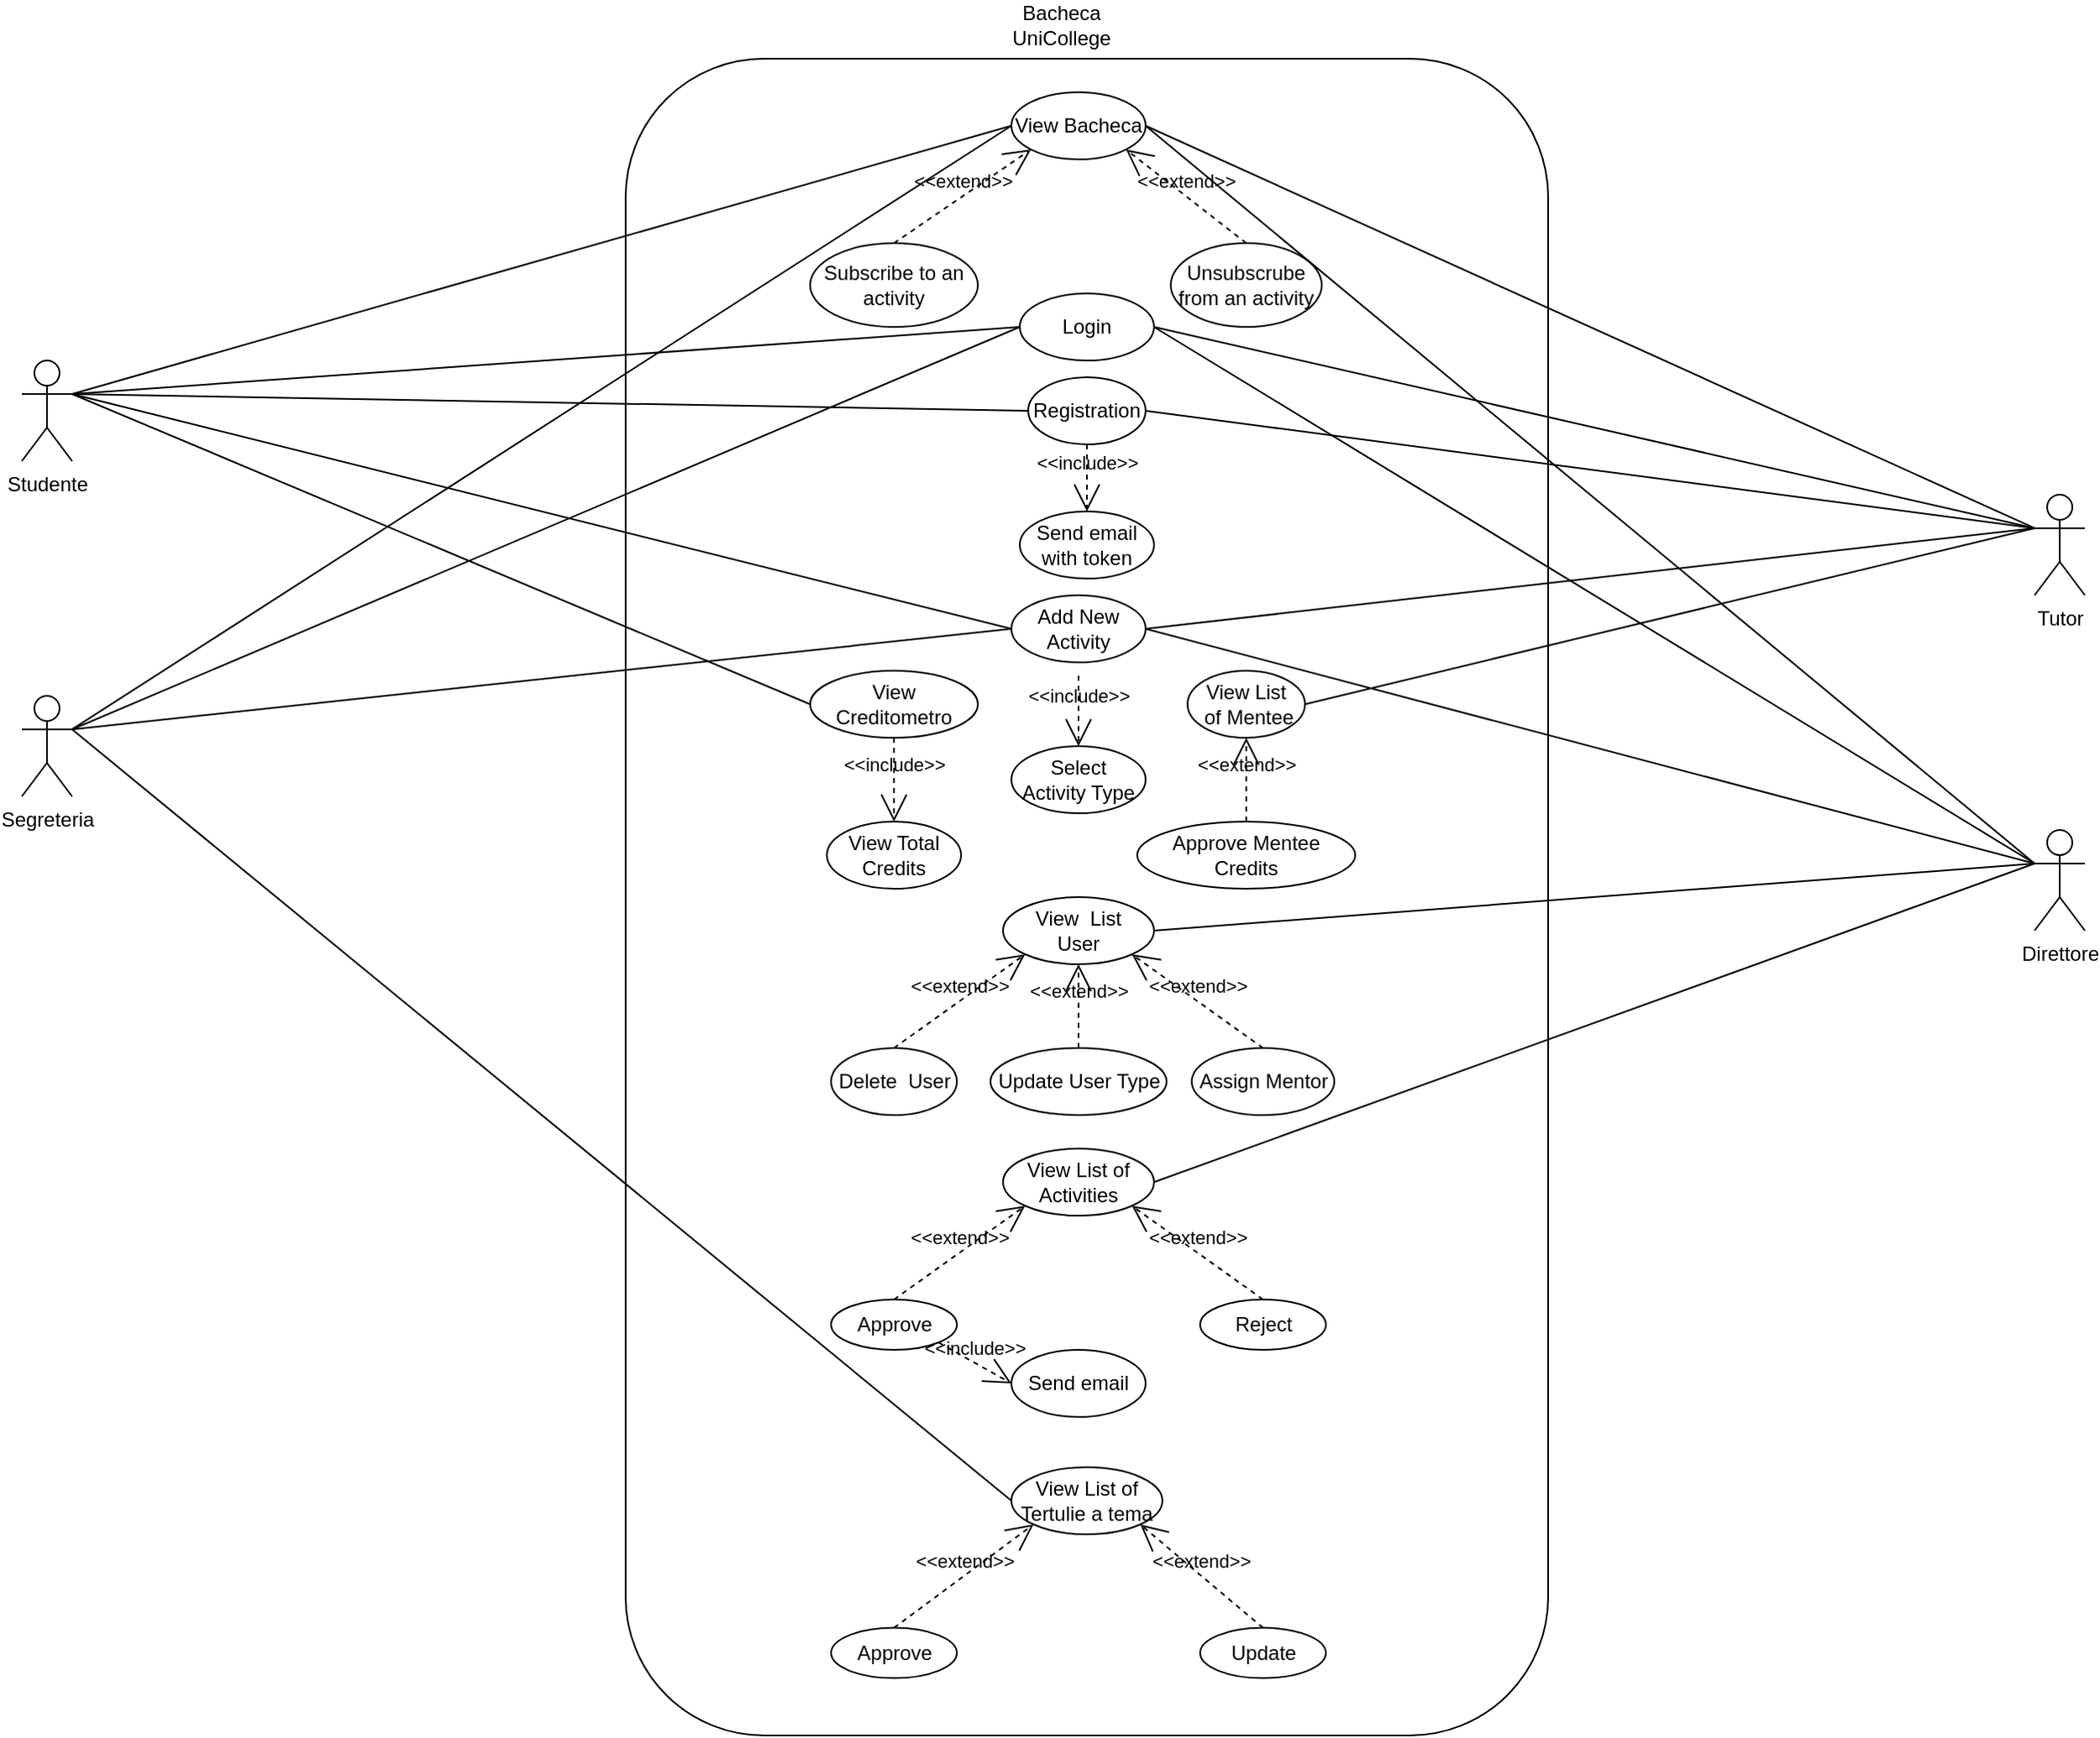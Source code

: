 <mxfile version="15.3.5" type="device"><diagram id="BMMEugfBzBJH4eRr0vWk" name="Page-1"><mxGraphModel dx="1858" dy="491" grid="1" gridSize="10" guides="1" tooltips="1" connect="1" arrows="1" fold="1" page="1" pageScale="1" pageWidth="850" pageHeight="1100" math="0" shadow="0"><root><mxCell id="0"/><mxCell id="1" parent="0"/><mxCell id="pIANxsHB5krINgMRiZ-C-1" value="Studente" style="shape=umlActor;verticalLabelPosition=bottom;verticalAlign=top;html=1;outlineConnect=0;hachureGap=4;pointerEvents=0;" parent="1" vertex="1"><mxGeometry x="-240" y="300" width="30" height="60" as="geometry"/></mxCell><mxCell id="pIANxsHB5krINgMRiZ-C-4" value="" style="rounded=1;whiteSpace=wrap;html=1;hachureGap=4;pointerEvents=0;" parent="1" vertex="1"><mxGeometry x="120" y="120" width="550" height="1000" as="geometry"/></mxCell><mxCell id="pIANxsHB5krINgMRiZ-C-5" value="Bacheca UniCollege" style="text;html=1;strokeColor=none;fillColor=none;align=center;verticalAlign=middle;whiteSpace=wrap;rounded=0;hachureGap=4;pointerEvents=0;" parent="1" vertex="1"><mxGeometry x="335" y="90" width="90" height="20" as="geometry"/></mxCell><mxCell id="pIANxsHB5krINgMRiZ-C-6" value="View Bacheca" style="ellipse;whiteSpace=wrap;html=1;hachureGap=4;pointerEvents=0;" parent="1" vertex="1"><mxGeometry x="350" y="140" width="80" height="40" as="geometry"/></mxCell><mxCell id="pIANxsHB5krINgMRiZ-C-7" value="Registration" style="ellipse;whiteSpace=wrap;html=1;hachureGap=4;pointerEvents=0;" parent="1" vertex="1"><mxGeometry x="360" y="310" width="70" height="40" as="geometry"/></mxCell><mxCell id="pIANxsHB5krINgMRiZ-C-8" value="Login" style="ellipse;whiteSpace=wrap;html=1;hachureGap=4;pointerEvents=0;" parent="1" vertex="1"><mxGeometry x="355" y="260" width="80" height="40" as="geometry"/></mxCell><mxCell id="pIANxsHB5krINgMRiZ-C-9" value="Add New Activity" style="ellipse;whiteSpace=wrap;html=1;hachureGap=4;pointerEvents=0;" parent="1" vertex="1"><mxGeometry x="350" y="440" width="80" height="40" as="geometry"/></mxCell><mxCell id="pIANxsHB5krINgMRiZ-C-10" value="View Creditometro" style="ellipse;whiteSpace=wrap;html=1;hachureGap=4;pointerEvents=0;" parent="1" vertex="1"><mxGeometry x="230" y="485" width="100" height="40" as="geometry"/></mxCell><mxCell id="pIANxsHB5krINgMRiZ-C-11" value="Tutor" style="shape=umlActor;verticalLabelPosition=bottom;verticalAlign=top;html=1;outlineConnect=0;hachureGap=4;pointerEvents=0;" parent="1" vertex="1"><mxGeometry x="960" y="380" width="30" height="60" as="geometry"/></mxCell><mxCell id="pIANxsHB5krINgMRiZ-C-14" value="" style="endArrow=none;html=1;startSize=14;endSize=14;sourcePerimeterSpacing=8;targetPerimeterSpacing=8;exitX=1;exitY=0.333;exitDx=0;exitDy=0;exitPerimeter=0;entryX=0;entryY=0.5;entryDx=0;entryDy=0;" parent="1" source="pIANxsHB5krINgMRiZ-C-1" target="pIANxsHB5krINgMRiZ-C-6" edge="1"><mxGeometry width="50" height="50" relative="1" as="geometry"><mxPoint x="400" y="270" as="sourcePoint"/><mxPoint x="450" y="220" as="targetPoint"/></mxGeometry></mxCell><mxCell id="pIANxsHB5krINgMRiZ-C-15" value="" style="endArrow=none;html=1;startSize=14;endSize=14;sourcePerimeterSpacing=8;targetPerimeterSpacing=8;entryX=0;entryY=0.333;entryDx=0;entryDy=0;entryPerimeter=0;exitX=1;exitY=0.5;exitDx=0;exitDy=0;" parent="1" source="pIANxsHB5krINgMRiZ-C-6" target="pIANxsHB5krINgMRiZ-C-11" edge="1"><mxGeometry width="50" height="50" relative="1" as="geometry"><mxPoint x="400" y="270" as="sourcePoint"/><mxPoint x="450" y="220" as="targetPoint"/></mxGeometry></mxCell><mxCell id="pIANxsHB5krINgMRiZ-C-16" value="" style="endArrow=none;html=1;startSize=14;endSize=14;sourcePerimeterSpacing=8;targetPerimeterSpacing=8;entryX=0;entryY=0.5;entryDx=0;entryDy=0;exitX=1;exitY=0.333;exitDx=0;exitDy=0;exitPerimeter=0;" parent="1" source="pIANxsHB5krINgMRiZ-C-1" target="pIANxsHB5krINgMRiZ-C-9" edge="1"><mxGeometry width="50" height="50" relative="1" as="geometry"><mxPoint x="160" y="180" as="sourcePoint"/><mxPoint x="350" y="160" as="targetPoint"/></mxGeometry></mxCell><mxCell id="pIANxsHB5krINgMRiZ-C-17" value="" style="endArrow=none;html=1;startSize=14;endSize=14;sourcePerimeterSpacing=8;targetPerimeterSpacing=8;entryX=0;entryY=0.5;entryDx=0;entryDy=0;exitX=1;exitY=0.333;exitDx=0;exitDy=0;exitPerimeter=0;" parent="1" source="pIANxsHB5krINgMRiZ-C-1" target="pIANxsHB5krINgMRiZ-C-10" edge="1"><mxGeometry width="50" height="50" relative="1" as="geometry"><mxPoint x="160" y="180" as="sourcePoint"/><mxPoint x="360" y="170" as="targetPoint"/></mxGeometry></mxCell><mxCell id="pIANxsHB5krINgMRiZ-C-18" value="" style="endArrow=none;html=1;startSize=14;endSize=14;sourcePerimeterSpacing=8;targetPerimeterSpacing=8;entryX=0;entryY=0.5;entryDx=0;entryDy=0;exitX=1;exitY=0.333;exitDx=0;exitDy=0;exitPerimeter=0;" parent="1" source="pIANxsHB5krINgMRiZ-C-1" target="pIANxsHB5krINgMRiZ-C-8" edge="1"><mxGeometry width="50" height="50" relative="1" as="geometry"><mxPoint x="160" y="180" as="sourcePoint"/><mxPoint x="265" y="210" as="targetPoint"/></mxGeometry></mxCell><mxCell id="pIANxsHB5krINgMRiZ-C-19" value="" style="endArrow=none;html=1;startSize=14;endSize=14;sourcePerimeterSpacing=8;targetPerimeterSpacing=8;entryX=0;entryY=0.333;entryDx=0;entryDy=0;entryPerimeter=0;exitX=1;exitY=0.5;exitDx=0;exitDy=0;" parent="1" source="pIANxsHB5krINgMRiZ-C-8" target="pIANxsHB5krINgMRiZ-C-11" edge="1"><mxGeometry width="50" height="50" relative="1" as="geometry"><mxPoint x="180" y="200" as="sourcePoint"/><mxPoint x="275" y="220" as="targetPoint"/></mxGeometry></mxCell><mxCell id="pIANxsHB5krINgMRiZ-C-20" value="" style="endArrow=none;html=1;startSize=14;endSize=14;sourcePerimeterSpacing=8;targetPerimeterSpacing=8;entryX=0;entryY=0.333;entryDx=0;entryDy=0;entryPerimeter=0;exitX=1;exitY=0.5;exitDx=0;exitDy=0;" parent="1" source="pIANxsHB5krINgMRiZ-C-7" target="pIANxsHB5krINgMRiZ-C-11" edge="1"><mxGeometry width="50" height="50" relative="1" as="geometry"><mxPoint x="190" y="210" as="sourcePoint"/><mxPoint x="285" y="230" as="targetPoint"/></mxGeometry></mxCell><mxCell id="pIANxsHB5krINgMRiZ-C-21" value="" style="endArrow=none;html=1;startSize=14;endSize=14;sourcePerimeterSpacing=8;targetPerimeterSpacing=8;entryX=0;entryY=0.5;entryDx=0;entryDy=0;exitX=1;exitY=0.333;exitDx=0;exitDy=0;exitPerimeter=0;" parent="1" source="pIANxsHB5krINgMRiZ-C-1" target="pIANxsHB5krINgMRiZ-C-7" edge="1"><mxGeometry width="50" height="50" relative="1" as="geometry"><mxPoint x="160" y="180" as="sourcePoint"/><mxPoint x="295" y="240" as="targetPoint"/></mxGeometry></mxCell><mxCell id="pIANxsHB5krINgMRiZ-C-22" value="" style="endArrow=none;html=1;startSize=14;endSize=14;sourcePerimeterSpacing=8;targetPerimeterSpacing=8;entryX=0;entryY=0.333;entryDx=0;entryDy=0;entryPerimeter=0;exitX=1;exitY=0.5;exitDx=0;exitDy=0;" parent="1" source="pIANxsHB5krINgMRiZ-C-9" target="pIANxsHB5krINgMRiZ-C-11" edge="1"><mxGeometry width="50" height="50" relative="1" as="geometry"><mxPoint x="210" y="230" as="sourcePoint"/><mxPoint x="305" y="250" as="targetPoint"/></mxGeometry></mxCell><mxCell id="pIANxsHB5krINgMRiZ-C-23" value="View List &lt;br&gt;&amp;nbsp;of Mentee" style="ellipse;whiteSpace=wrap;html=1;hachureGap=4;pointerEvents=0;" parent="1" vertex="1"><mxGeometry x="455" y="485" width="70" height="40" as="geometry"/></mxCell><mxCell id="pIANxsHB5krINgMRiZ-C-25" value="" style="endArrow=none;html=1;startSize=14;endSize=14;sourcePerimeterSpacing=8;targetPerimeterSpacing=8;entryX=0;entryY=0.333;entryDx=0;entryDy=0;entryPerimeter=0;exitX=1;exitY=0.5;exitDx=0;exitDy=0;" parent="1" source="pIANxsHB5krINgMRiZ-C-23" target="pIANxsHB5krINgMRiZ-C-11" edge="1"><mxGeometry width="50" height="50" relative="1" as="geometry"><mxPoint x="220" y="240" as="sourcePoint"/><mxPoint x="315" y="260" as="targetPoint"/></mxGeometry></mxCell><mxCell id="pIANxsHB5krINgMRiZ-C-27" value="View Total&lt;br&gt;Credits" style="ellipse;whiteSpace=wrap;html=1;hachureGap=4;pointerEvents=0;" parent="1" vertex="1"><mxGeometry x="240" y="575" width="80" height="40" as="geometry"/></mxCell><mxCell id="pIANxsHB5krINgMRiZ-C-28" value="Approve Mentee&lt;br&gt;Credits" style="ellipse;whiteSpace=wrap;html=1;hachureGap=4;pointerEvents=0;" parent="1" vertex="1"><mxGeometry x="425" y="575" width="130" height="40" as="geometry"/></mxCell><mxCell id="pIANxsHB5krINgMRiZ-C-29" value="&amp;lt;&amp;lt;extend&amp;gt;&amp;gt;" style="html=1;verticalAlign=bottom;labelBackgroundColor=none;endArrow=open;endFill=0;dashed=1;startSize=14;endSize=14;sourcePerimeterSpacing=8;targetPerimeterSpacing=8;exitX=0.5;exitY=0;exitDx=0;exitDy=0;entryX=0.5;entryY=1;entryDx=0;entryDy=0;" parent="1" source="pIANxsHB5krINgMRiZ-C-28" target="pIANxsHB5krINgMRiZ-C-23" edge="1"><mxGeometry width="160" relative="1" as="geometry"><mxPoint x="340" y="370" as="sourcePoint"/><mxPoint x="690" y="450" as="targetPoint"/></mxGeometry></mxCell><mxCell id="pIANxsHB5krINgMRiZ-C-30" value="&amp;lt;&amp;lt;include&amp;gt;&amp;gt;" style="html=1;verticalAlign=bottom;labelBackgroundColor=none;endArrow=open;endFill=0;dashed=1;startSize=14;endSize=14;sourcePerimeterSpacing=8;targetPerimeterSpacing=8;exitX=0.5;exitY=1;exitDx=0;exitDy=0;entryX=0.5;entryY=0;entryDx=0;entryDy=0;" parent="1" source="pIANxsHB5krINgMRiZ-C-10" target="pIANxsHB5krINgMRiZ-C-27" edge="1"><mxGeometry width="160" relative="1" as="geometry"><mxPoint x="340" y="320" as="sourcePoint"/><mxPoint x="280" y="400" as="targetPoint"/></mxGeometry></mxCell><mxCell id="pIANxsHB5krINgMRiZ-C-33" value="Subscribe to an activity" style="ellipse;whiteSpace=wrap;html=1;hachureGap=4;pointerEvents=0;" parent="1" vertex="1"><mxGeometry x="230" y="230" width="100" height="50" as="geometry"/></mxCell><mxCell id="pIANxsHB5krINgMRiZ-C-34" value="Unsubscrube from an activity" style="ellipse;whiteSpace=wrap;html=1;hachureGap=4;pointerEvents=0;" parent="1" vertex="1"><mxGeometry x="445" y="230" width="90" height="50" as="geometry"/></mxCell><mxCell id="pIANxsHB5krINgMRiZ-C-36" value="&amp;lt;&amp;lt;extend&amp;gt;&amp;gt;" style="html=1;verticalAlign=bottom;labelBackgroundColor=none;endArrow=open;endFill=0;dashed=1;startSize=14;endSize=14;sourcePerimeterSpacing=8;targetPerimeterSpacing=8;entryX=0;entryY=1;entryDx=0;entryDy=0;exitX=0.5;exitY=0;exitDx=0;exitDy=0;" parent="1" source="pIANxsHB5krINgMRiZ-C-33" target="pIANxsHB5krINgMRiZ-C-6" edge="1"><mxGeometry width="160" relative="1" as="geometry"><mxPoint x="340" y="430" as="sourcePoint"/><mxPoint x="500" y="430" as="targetPoint"/></mxGeometry></mxCell><mxCell id="pIANxsHB5krINgMRiZ-C-37" value="&amp;lt;&amp;lt;extend&amp;gt;&amp;gt;" style="html=1;verticalAlign=bottom;labelBackgroundColor=none;endArrow=open;endFill=0;dashed=1;startSize=14;endSize=14;sourcePerimeterSpacing=8;targetPerimeterSpacing=8;entryX=1;entryY=1;entryDx=0;entryDy=0;exitX=0.5;exitY=0;exitDx=0;exitDy=0;" parent="1" source="pIANxsHB5krINgMRiZ-C-34" target="pIANxsHB5krINgMRiZ-C-6" edge="1"><mxGeometry width="160" relative="1" as="geometry"><mxPoint x="310" y="290" as="sourcePoint"/><mxPoint x="356.716" y="244.142" as="targetPoint"/></mxGeometry></mxCell><mxCell id="pIANxsHB5krINgMRiZ-C-38" value="&amp;lt;&amp;lt;include&amp;gt;&amp;gt;" style="html=1;verticalAlign=bottom;labelBackgroundColor=none;endArrow=open;endFill=0;dashed=1;startSize=14;endSize=14;sourcePerimeterSpacing=8;targetPerimeterSpacing=8;entryX=0.5;entryY=0;entryDx=0;entryDy=0;" parent="1" source="pIANxsHB5krINgMRiZ-C-9" target="pIANxsHB5krINgMRiZ-C-39" edge="1"><mxGeometry width="160" relative="1" as="geometry"><mxPoint x="340" y="480" as="sourcePoint"/><mxPoint x="500" y="480" as="targetPoint"/></mxGeometry></mxCell><mxCell id="pIANxsHB5krINgMRiZ-C-39" value="Select&lt;br&gt;Activity Type" style="ellipse;whiteSpace=wrap;html=1;hachureGap=4;pointerEvents=0;" parent="1" vertex="1"><mxGeometry x="350" y="530" width="80" height="40" as="geometry"/></mxCell><mxCell id="pIANxsHB5krINgMRiZ-C-42" value="Direttore" style="shape=umlActor;verticalLabelPosition=bottom;verticalAlign=top;html=1;outlineConnect=0;hachureGap=4;pointerEvents=0;" parent="1" vertex="1"><mxGeometry x="960" y="580" width="30" height="60" as="geometry"/></mxCell><mxCell id="pIANxsHB5krINgMRiZ-C-45" value="" style="endArrow=none;html=1;startSize=14;endSize=14;sourcePerimeterSpacing=8;targetPerimeterSpacing=8;entryX=0;entryY=0.333;entryDx=0;entryDy=0;entryPerimeter=0;exitX=1;exitY=0.5;exitDx=0;exitDy=0;" parent="1" source="pIANxsHB5krINgMRiZ-C-6" target="pIANxsHB5krINgMRiZ-C-42" edge="1"><mxGeometry width="50" height="50" relative="1" as="geometry"><mxPoint x="425" y="230" as="sourcePoint"/><mxPoint x="820" y="370" as="targetPoint"/></mxGeometry></mxCell><mxCell id="pIANxsHB5krINgMRiZ-C-46" value="" style="endArrow=none;html=1;startSize=14;endSize=14;sourcePerimeterSpacing=8;targetPerimeterSpacing=8;entryX=0;entryY=0.333;entryDx=0;entryDy=0;entryPerimeter=0;exitX=1;exitY=0.5;exitDx=0;exitDy=0;" parent="1" source="pIANxsHB5krINgMRiZ-C-8" target="pIANxsHB5krINgMRiZ-C-42" edge="1"><mxGeometry width="50" height="50" relative="1" as="geometry"><mxPoint x="435" y="240" as="sourcePoint"/><mxPoint x="830" y="380" as="targetPoint"/></mxGeometry></mxCell><mxCell id="pIANxsHB5krINgMRiZ-C-48" value="" style="endArrow=none;html=1;startSize=14;endSize=14;sourcePerimeterSpacing=8;targetPerimeterSpacing=8;exitX=1;exitY=0.5;exitDx=0;exitDy=0;entryX=0;entryY=0.333;entryDx=0;entryDy=0;entryPerimeter=0;" parent="1" source="pIANxsHB5krINgMRiZ-C-9" target="pIANxsHB5krINgMRiZ-C-42" edge="1"><mxGeometry width="50" height="50" relative="1" as="geometry"><mxPoint x="455" y="260" as="sourcePoint"/><mxPoint x="810" y="450" as="targetPoint"/></mxGeometry></mxCell><mxCell id="pIANxsHB5krINgMRiZ-C-49" value="View&amp;nbsp; List &lt;br&gt;User" style="ellipse;whiteSpace=wrap;html=1;hachureGap=4;pointerEvents=0;" parent="1" vertex="1"><mxGeometry x="345" y="620" width="90" height="40" as="geometry"/></mxCell><mxCell id="pIANxsHB5krINgMRiZ-C-50" value="Delete&amp;nbsp; User" style="ellipse;whiteSpace=wrap;html=1;hachureGap=4;pointerEvents=0;" parent="1" vertex="1"><mxGeometry x="242.5" y="710" width="75" height="40" as="geometry"/></mxCell><mxCell id="pIANxsHB5krINgMRiZ-C-51" value="&amp;lt;&amp;lt;extend&amp;gt;&amp;gt;" style="html=1;verticalAlign=bottom;labelBackgroundColor=none;endArrow=open;endFill=0;dashed=1;startSize=14;endSize=14;sourcePerimeterSpacing=8;targetPerimeterSpacing=8;exitX=0.5;exitY=0;exitDx=0;exitDy=0;entryX=0;entryY=1;entryDx=0;entryDy=0;" parent="1" source="pIANxsHB5krINgMRiZ-C-50" target="pIANxsHB5krINgMRiZ-C-49" edge="1"><mxGeometry width="160" relative="1" as="geometry"><mxPoint x="165" y="505" as="sourcePoint"/><mxPoint x="315" y="660" as="targetPoint"/></mxGeometry></mxCell><mxCell id="pIANxsHB5krINgMRiZ-C-52" value="Assign Mentor" style="ellipse;whiteSpace=wrap;html=1;hachureGap=4;pointerEvents=0;" parent="1" vertex="1"><mxGeometry x="457.5" y="710" width="85" height="40" as="geometry"/></mxCell><mxCell id="pIANxsHB5krINgMRiZ-C-53" value="&amp;lt;&amp;lt;extend&amp;gt;&amp;gt;" style="html=1;verticalAlign=bottom;labelBackgroundColor=none;endArrow=open;endFill=0;dashed=1;startSize=14;endSize=14;sourcePerimeterSpacing=8;targetPerimeterSpacing=8;exitX=0.5;exitY=0;exitDx=0;exitDy=0;entryX=1;entryY=1;entryDx=0;entryDy=0;" parent="1" source="pIANxsHB5krINgMRiZ-C-52" target="pIANxsHB5krINgMRiZ-C-49" edge="1"><mxGeometry width="160" relative="1" as="geometry"><mxPoint x="330" y="505" as="sourcePoint"/><mxPoint x="480" y="660" as="targetPoint"/></mxGeometry></mxCell><mxCell id="pIANxsHB5krINgMRiZ-C-54" value="" style="endArrow=none;html=1;startSize=14;endSize=14;sourcePerimeterSpacing=8;targetPerimeterSpacing=8;exitX=1;exitY=0.5;exitDx=0;exitDy=0;entryX=0;entryY=0.333;entryDx=0;entryDy=0;entryPerimeter=0;" parent="1" source="pIANxsHB5krINgMRiZ-C-49" target="pIANxsHB5krINgMRiZ-C-42" edge="1"><mxGeometry width="50" height="50" relative="1" as="geometry"><mxPoint x="440" y="470" as="sourcePoint"/><mxPoint x="820" y="480" as="targetPoint"/></mxGeometry></mxCell><mxCell id="pIANxsHB5krINgMRiZ-C-55" value="View List of Activities" style="ellipse;whiteSpace=wrap;html=1;hachureGap=4;pointerEvents=0;" parent="1" vertex="1"><mxGeometry x="345" y="770" width="90" height="40" as="geometry"/></mxCell><mxCell id="pIANxsHB5krINgMRiZ-C-56" value="Approve" style="ellipse;whiteSpace=wrap;html=1;hachureGap=4;pointerEvents=0;" parent="1" vertex="1"><mxGeometry x="242.5" y="860" width="75" height="30" as="geometry"/></mxCell><mxCell id="pIANxsHB5krINgMRiZ-C-57" value="&amp;lt;&amp;lt;extend&amp;gt;&amp;gt;" style="html=1;verticalAlign=bottom;labelBackgroundColor=none;endArrow=open;endFill=0;dashed=1;startSize=14;endSize=14;sourcePerimeterSpacing=8;targetPerimeterSpacing=8;exitX=0.5;exitY=0;exitDx=0;exitDy=0;entryX=0;entryY=1;entryDx=0;entryDy=0;" parent="1" source="pIANxsHB5krINgMRiZ-C-56" target="pIANxsHB5krINgMRiZ-C-55" edge="1"><mxGeometry width="160" relative="1" as="geometry"><mxPoint x="170" y="650.86" as="sourcePoint"/><mxPoint x="363.18" y="800.002" as="targetPoint"/></mxGeometry></mxCell><mxCell id="pIANxsHB5krINgMRiZ-C-58" value="Reject" style="ellipse;whiteSpace=wrap;html=1;hachureGap=4;pointerEvents=0;" parent="1" vertex="1"><mxGeometry x="462.5" y="860" width="75" height="30" as="geometry"/></mxCell><mxCell id="pIANxsHB5krINgMRiZ-C-59" value="&amp;lt;&amp;lt;extend&amp;gt;&amp;gt;" style="html=1;verticalAlign=bottom;labelBackgroundColor=none;endArrow=open;endFill=0;dashed=1;startSize=14;endSize=14;sourcePerimeterSpacing=8;targetPerimeterSpacing=8;exitX=0.5;exitY=0;exitDx=0;exitDy=0;entryX=1;entryY=1;entryDx=0;entryDy=0;" parent="1" source="pIANxsHB5krINgMRiZ-C-58" target="pIANxsHB5krINgMRiZ-C-55" edge="1"><mxGeometry width="160" relative="1" as="geometry"><mxPoint x="335" y="650.86" as="sourcePoint"/><mxPoint x="426.82" y="800.002" as="targetPoint"/></mxGeometry></mxCell><mxCell id="pIANxsHB5krINgMRiZ-C-60" value="" style="endArrow=none;html=1;startSize=14;endSize=14;sourcePerimeterSpacing=8;targetPerimeterSpacing=8;exitX=1;exitY=0.5;exitDx=0;exitDy=0;entryX=0;entryY=0.333;entryDx=0;entryDy=0;entryPerimeter=0;" parent="1" source="pIANxsHB5krINgMRiZ-C-55" target="pIANxsHB5krINgMRiZ-C-42" edge="1"><mxGeometry width="50" height="50" relative="1" as="geometry"><mxPoint x="445" y="650" as="sourcePoint"/><mxPoint x="960" y="570" as="targetPoint"/></mxGeometry></mxCell><mxCell id="pIANxsHB5krINgMRiZ-C-63" value="Segreteria" style="shape=umlActor;verticalLabelPosition=bottom;verticalAlign=top;html=1;outlineConnect=0;hachureGap=4;pointerEvents=0;" parent="1" vertex="1"><mxGeometry x="-240" y="500" width="30" height="60" as="geometry"/></mxCell><mxCell id="pIANxsHB5krINgMRiZ-C-64" value="" style="endArrow=none;html=1;startSize=14;endSize=14;sourcePerimeterSpacing=8;targetPerimeterSpacing=8;exitX=1;exitY=0.333;exitDx=0;exitDy=0;exitPerimeter=0;entryX=0;entryY=0.5;entryDx=0;entryDy=0;" parent="1" source="pIANxsHB5krINgMRiZ-C-63" target="pIANxsHB5krINgMRiZ-C-6" edge="1"><mxGeometry width="50" height="50" relative="1" as="geometry"><mxPoint x="400" y="380" as="sourcePoint"/><mxPoint x="355" y="330" as="targetPoint"/></mxGeometry></mxCell><mxCell id="pIANxsHB5krINgMRiZ-C-65" value="" style="endArrow=none;html=1;startSize=14;endSize=14;sourcePerimeterSpacing=8;targetPerimeterSpacing=8;entryX=0;entryY=0.5;entryDx=0;entryDy=0;exitX=1;exitY=0.333;exitDx=0;exitDy=0;exitPerimeter=0;" parent="1" source="pIANxsHB5krINgMRiZ-C-63" target="pIANxsHB5krINgMRiZ-C-69" edge="1"><mxGeometry width="50" height="50" relative="1" as="geometry"><mxPoint x="160" y="290" as="sourcePoint"/><mxPoint x="350" y="570" as="targetPoint"/></mxGeometry></mxCell><mxCell id="pIANxsHB5krINgMRiZ-C-67" value="" style="endArrow=none;html=1;startSize=14;endSize=14;sourcePerimeterSpacing=8;targetPerimeterSpacing=8;entryX=0;entryY=0.5;entryDx=0;entryDy=0;exitX=1;exitY=0.333;exitDx=0;exitDy=0;exitPerimeter=0;" parent="1" source="pIANxsHB5krINgMRiZ-C-63" target="pIANxsHB5krINgMRiZ-C-8" edge="1"><mxGeometry width="50" height="50" relative="1" as="geometry"><mxPoint x="160" y="290" as="sourcePoint"/><mxPoint x="350" y="460" as="targetPoint"/></mxGeometry></mxCell><mxCell id="pIANxsHB5krINgMRiZ-C-68" value="" style="endArrow=none;html=1;startSize=14;endSize=14;sourcePerimeterSpacing=8;targetPerimeterSpacing=8;entryX=0;entryY=0.5;entryDx=0;entryDy=0;exitX=1;exitY=0.333;exitDx=0;exitDy=0;exitPerimeter=0;" parent="1" source="pIANxsHB5krINgMRiZ-C-63" target="pIANxsHB5krINgMRiZ-C-9" edge="1"><mxGeometry width="50" height="50" relative="1" as="geometry"><mxPoint x="160" y="290" as="sourcePoint"/><mxPoint x="355" y="520" as="targetPoint"/></mxGeometry></mxCell><mxCell id="pIANxsHB5krINgMRiZ-C-69" value="View List of Tertulie a tema" style="ellipse;whiteSpace=wrap;html=1;hachureGap=4;pointerEvents=0;" parent="1" vertex="1"><mxGeometry x="350" y="960" width="90" height="40" as="geometry"/></mxCell><mxCell id="pIANxsHB5krINgMRiZ-C-70" value="Approve" style="ellipse;whiteSpace=wrap;html=1;hachureGap=4;pointerEvents=0;" parent="1" vertex="1"><mxGeometry x="242.5" y="1055.81" width="75" height="30" as="geometry"/></mxCell><mxCell id="pIANxsHB5krINgMRiZ-C-71" value="&amp;lt;&amp;lt;extend&amp;gt;&amp;gt;" style="html=1;verticalAlign=bottom;labelBackgroundColor=none;endArrow=open;endFill=0;dashed=1;startSize=14;endSize=14;sourcePerimeterSpacing=8;targetPerimeterSpacing=8;exitX=0.5;exitY=0;exitDx=0;exitDy=0;entryX=0;entryY=1;entryDx=0;entryDy=0;" parent="1" source="pIANxsHB5krINgMRiZ-C-70" target="pIANxsHB5krINgMRiZ-C-69" edge="1"><mxGeometry width="160" relative="1" as="geometry"><mxPoint x="175" y="846.67" as="sourcePoint"/><mxPoint x="368.285" y="999.998" as="targetPoint"/></mxGeometry></mxCell><mxCell id="pIANxsHB5krINgMRiZ-C-72" value="Update" style="ellipse;whiteSpace=wrap;html=1;hachureGap=4;pointerEvents=0;" parent="1" vertex="1"><mxGeometry x="462.5" y="1055.81" width="75" height="30" as="geometry"/></mxCell><mxCell id="pIANxsHB5krINgMRiZ-C-73" value="&amp;lt;&amp;lt;extend&amp;gt;&amp;gt;" style="html=1;verticalAlign=bottom;labelBackgroundColor=none;endArrow=open;endFill=0;dashed=1;startSize=14;endSize=14;sourcePerimeterSpacing=8;targetPerimeterSpacing=8;exitX=0.5;exitY=0;exitDx=0;exitDy=0;entryX=1;entryY=1;entryDx=0;entryDy=0;" parent="1" source="pIANxsHB5krINgMRiZ-C-72" target="pIANxsHB5krINgMRiZ-C-69" edge="1"><mxGeometry width="160" relative="1" as="geometry"><mxPoint x="340" y="846.67" as="sourcePoint"/><mxPoint x="431.715" y="999.998" as="targetPoint"/></mxGeometry></mxCell><mxCell id="pIANxsHB5krINgMRiZ-C-75" value="&amp;lt;&amp;lt;include&amp;gt;&amp;gt;" style="html=1;verticalAlign=bottom;labelBackgroundColor=none;endArrow=open;endFill=0;dashed=1;startSize=14;endSize=14;sourcePerimeterSpacing=8;targetPerimeterSpacing=8;entryX=0.5;entryY=0;entryDx=0;entryDy=0;exitX=0.5;exitY=1;exitDx=0;exitDy=0;" parent="1" source="pIANxsHB5krINgMRiZ-C-7" target="pIANxsHB5krINgMRiZ-C-76" edge="1"><mxGeometry width="160" relative="1" as="geometry"><mxPoint x="395" y="380" as="sourcePoint"/><mxPoint x="505" y="372" as="targetPoint"/></mxGeometry></mxCell><mxCell id="pIANxsHB5krINgMRiZ-C-76" value="Send email with token" style="ellipse;whiteSpace=wrap;html=1;hachureGap=4;pointerEvents=0;" parent="1" vertex="1"><mxGeometry x="355" y="390" width="80" height="40" as="geometry"/></mxCell><mxCell id="pIANxsHB5krINgMRiZ-C-77" value="Update User Type" style="ellipse;whiteSpace=wrap;html=1;hachureGap=4;pointerEvents=0;" parent="1" vertex="1"><mxGeometry x="337.5" y="710" width="105" height="40" as="geometry"/></mxCell><mxCell id="pIANxsHB5krINgMRiZ-C-78" value="&amp;lt;&amp;lt;extend&amp;gt;&amp;gt;" style="html=1;verticalAlign=bottom;labelBackgroundColor=none;endArrow=open;endFill=0;dashed=1;startSize=14;endSize=14;sourcePerimeterSpacing=8;targetPerimeterSpacing=8;exitX=0.5;exitY=0;exitDx=0;exitDy=0;entryX=0.5;entryY=1;entryDx=0;entryDy=0;" parent="1" source="pIANxsHB5krINgMRiZ-C-77" target="pIANxsHB5krINgMRiZ-C-49" edge="1"><mxGeometry width="160" relative="1" as="geometry"><mxPoint x="285" y="505" as="sourcePoint"/><mxPoint x="478.285" y="654.188" as="targetPoint"/></mxGeometry></mxCell><mxCell id="1S5L_gcqwi2gFCxvCUzE-1" value="&amp;lt;&amp;lt;include&amp;gt;&amp;gt;" style="html=1;verticalAlign=bottom;labelBackgroundColor=none;endArrow=open;endFill=0;dashed=1;startSize=14;endSize=14;sourcePerimeterSpacing=8;targetPerimeterSpacing=8;entryX=0;entryY=0.5;entryDx=0;entryDy=0;exitX=1;exitY=1;exitDx=0;exitDy=0;" parent="1" source="pIANxsHB5krINgMRiZ-C-56" target="1S5L_gcqwi2gFCxvCUzE-2" edge="1"><mxGeometry width="160" relative="1" as="geometry"><mxPoint x="390" y="850" as="sourcePoint"/><mxPoint x="500" y="872" as="targetPoint"/></mxGeometry></mxCell><mxCell id="1S5L_gcqwi2gFCxvCUzE-2" value="Send email" style="ellipse;whiteSpace=wrap;html=1;hachureGap=4;pointerEvents=0;" parent="1" vertex="1"><mxGeometry x="350" y="890" width="80" height="40" as="geometry"/></mxCell></root></mxGraphModel></diagram></mxfile>